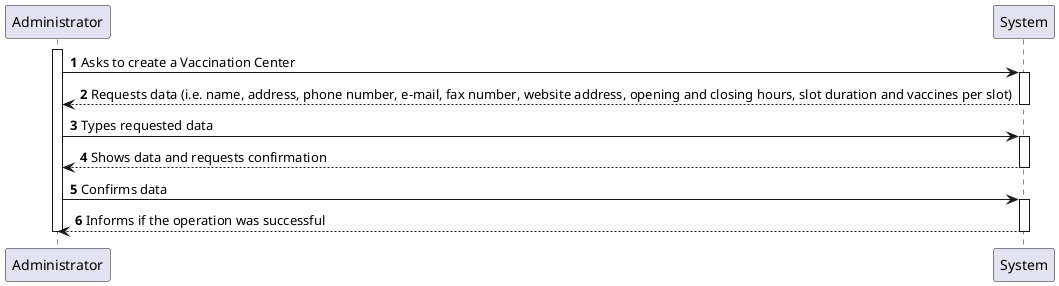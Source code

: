 @startuml
'https://plantuml.com/sequence-diagram

autonumber

autonumber

activate Administrator

Administrator -> System: Asks to create a Vaccination Center
activate System
Administrator <-- System: Requests data (i.e. name, address, phone number, e-mail, fax number, website address, opening and closing hours, slot duration and vaccines per slot)
deactivate System

Administrator -> System: Types requested data
activate System
Administrator <-- System: Shows data and requests confirmation
deactivate System

Administrator -> System: Confirms data
activate System
Administrator <-- System: Informs if the operation was successful
deactivate System

deactivate Administrator
@enduml